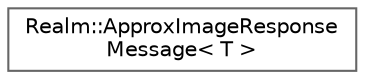 digraph "Graphical Class Hierarchy"
{
 // LATEX_PDF_SIZE
  bgcolor="transparent";
  edge [fontname=Helvetica,fontsize=10,labelfontname=Helvetica,labelfontsize=10];
  node [fontname=Helvetica,fontsize=10,shape=box,height=0.2,width=0.4];
  rankdir="LR";
  Node0 [id="Node000000",label="Realm::ApproxImageResponse\lMessage\< T \>",height=0.2,width=0.4,color="grey40", fillcolor="white", style="filled",URL="$structRealm_1_1ApproxImageResponseMessage.html",tooltip=" "];
}
